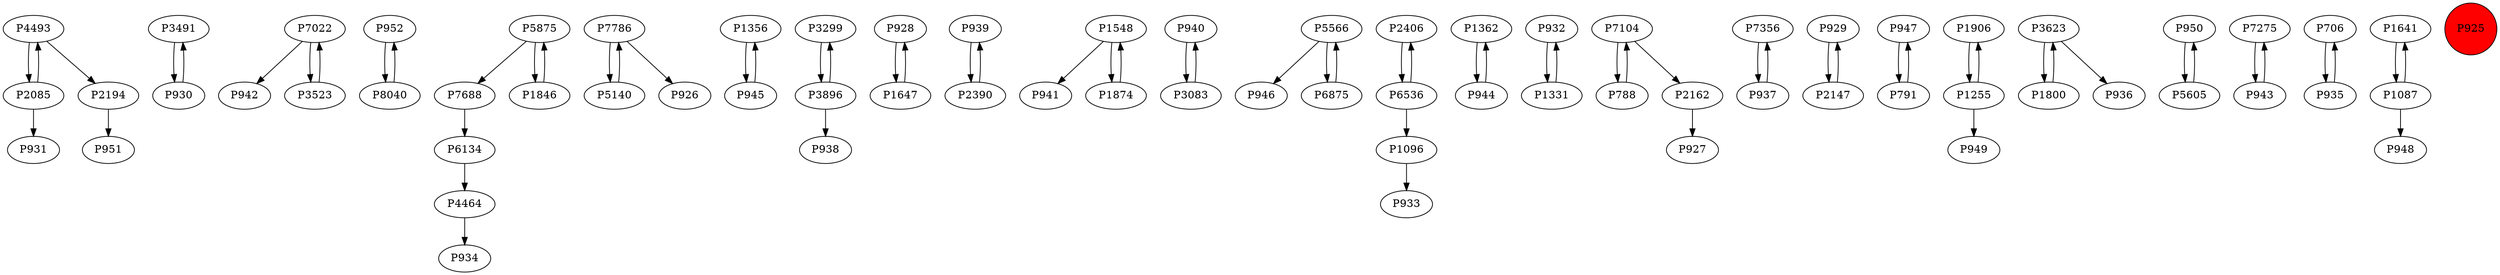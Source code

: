 digraph {
	P4493 -> P2085
	P3491 -> P930
	P7022 -> P942
	P2194 -> P951
	P952 -> P8040
	P8040 -> P952
	P6134 -> P4464
	P7786 -> P5140
	P1356 -> P945
	P7786 -> P926
	P3299 -> P3896
	P928 -> P1647
	P939 -> P2390
	P1548 -> P941
	P940 -> P3083
	P5566 -> P946
	P2406 -> P6536
	P1362 -> P944
	P932 -> P1331
	P5875 -> P7688
	P7104 -> P788
	P7356 -> P937
	P5875 -> P1846
	P929 -> P2147
	P947 -> P791
	P944 -> P1362
	P1906 -> P1255
	P6536 -> P1096
	P6875 -> P5566
	P788 -> P7104
	P1331 -> P932
	P2162 -> P927
	P3623 -> P1800
	P950 -> P5605
	P945 -> P1356
	P7688 -> P6134
	P4493 -> P2194
	P1255 -> P1906
	P4464 -> P934
	P1647 -> P928
	P3896 -> P938
	P7275 -> P943
	P706 -> P935
	P7104 -> P2162
	P935 -> P706
	P6536 -> P2406
	P2390 -> P939
	P2147 -> P929
	P5566 -> P6875
	P2085 -> P4493
	P1846 -> P5875
	P1641 -> P1087
	P1087 -> P948
	P937 -> P7356
	P3523 -> P7022
	P1255 -> P949
	P1548 -> P1874
	P3083 -> P940
	P1800 -> P3623
	P3896 -> P3299
	P943 -> P7275
	P791 -> P947
	P1874 -> P1548
	P3623 -> P936
	P930 -> P3491
	P7022 -> P3523
	P1087 -> P1641
	P1096 -> P933
	P5605 -> P950
	P2085 -> P931
	P5140 -> P7786
	P925 [shape=circle]
	P925 [style=filled]
	P925 [fillcolor=red]
}